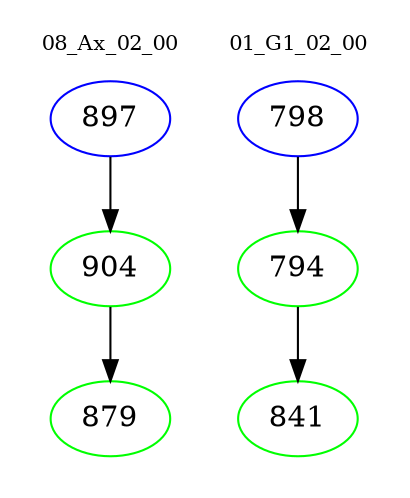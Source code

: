 digraph{
subgraph cluster_0 {
color = white
label = "08_Ax_02_00";
fontsize=10;
T0_897 [label="897", color="blue"]
T0_897 -> T0_904 [color="black"]
T0_904 [label="904", color="green"]
T0_904 -> T0_879 [color="black"]
T0_879 [label="879", color="green"]
}
subgraph cluster_1 {
color = white
label = "01_G1_02_00";
fontsize=10;
T1_798 [label="798", color="blue"]
T1_798 -> T1_794 [color="black"]
T1_794 [label="794", color="green"]
T1_794 -> T1_841 [color="black"]
T1_841 [label="841", color="green"]
}
}
